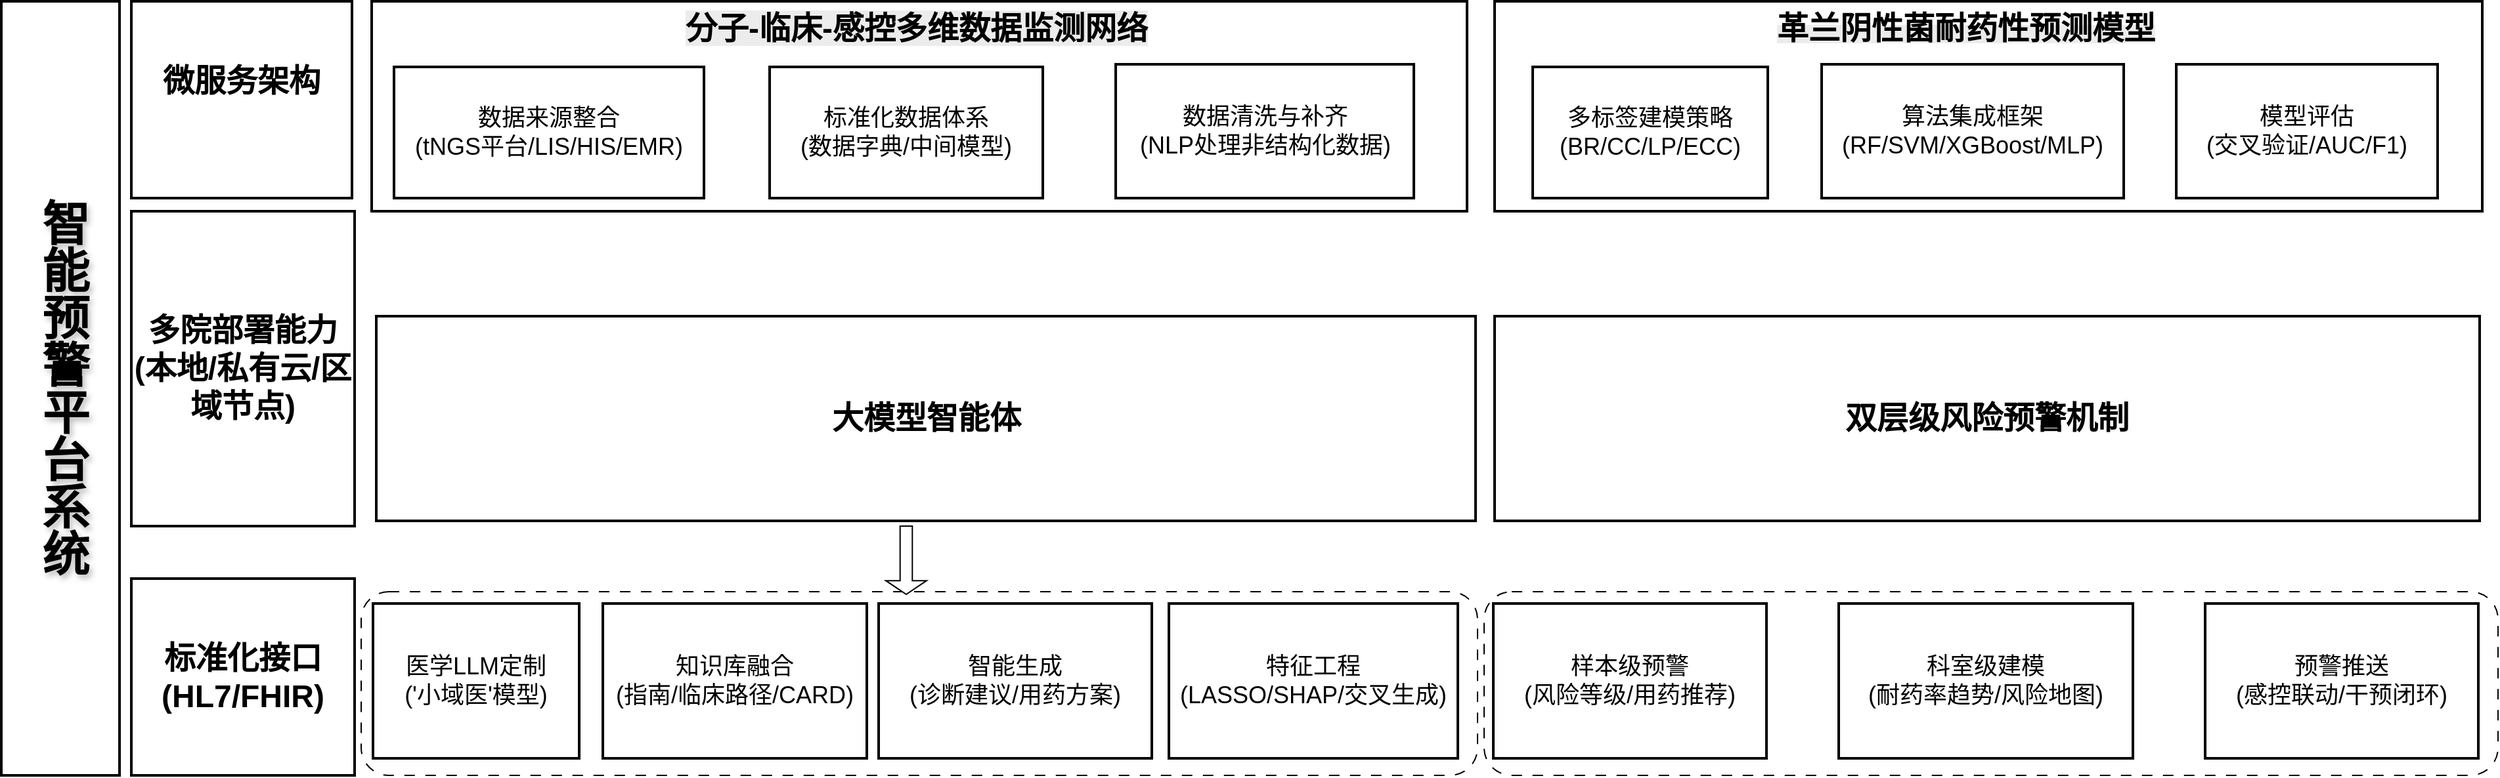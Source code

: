<mxfile version="27.1.4">
  <diagram name="第 1 页" id="MoM5HvEvxiEUrhwyZwke">
    <mxGraphModel dx="1996" dy="1166" grid="1" gridSize="10" guides="1" tooltips="1" connect="1" arrows="1" fold="1" page="1" pageScale="1" pageWidth="827" pageHeight="1169" math="0" shadow="0">
      <root>
        <mxCell id="0" />
        <mxCell id="1" parent="0" />
        <mxCell id="Pc1VlUBRtj1kkJa0Z193-4" value="" style="rounded=1;whiteSpace=wrap;html=1;dashed=1;dashPattern=8 8;" vertex="1" parent="1">
          <mxGeometry x="1210" y="610" width="772" height="140" as="geometry" />
        </mxCell>
        <mxCell id="Pc1VlUBRtj1kkJa0Z193-3" value="" style="rounded=1;whiteSpace=wrap;html=1;dashed=1;dashPattern=8 8;strokeWidth=1;" vertex="1" parent="1">
          <mxGeometry x="355" y="610" width="850" height="140" as="geometry" />
        </mxCell>
        <mxCell id="w4X7jHSgG0uKmDSapHs3-67" value="" style="whiteSpace=wrap;strokeWidth=2;" parent="1" vertex="1">
          <mxGeometry x="1218" y="160" width="752" height="160" as="geometry" />
        </mxCell>
        <mxCell id="w4X7jHSgG0uKmDSapHs3-6" value="" style="whiteSpace=wrap;strokeWidth=2;" parent="1" vertex="1">
          <mxGeometry x="363" y="160" width="834" height="160" as="geometry" />
        </mxCell>
        <mxCell id="w4X7jHSgG0uKmDSapHs3-7" value="数据来源整合&#xa;(tNGS平台/LIS/HIS/EMR)" style="whiteSpace=wrap;strokeWidth=2;fontSize=18;" parent="1" vertex="1">
          <mxGeometry x="380" y="210" width="236" height="100" as="geometry" />
        </mxCell>
        <mxCell id="w4X7jHSgG0uKmDSapHs3-8" value="标准化数据体系&#xa;(数据字典/中间模型)" style="whiteSpace=wrap;strokeWidth=2;fontSize=18;" parent="1" vertex="1">
          <mxGeometry x="666" y="210" width="208" height="100" as="geometry" />
        </mxCell>
        <mxCell id="w4X7jHSgG0uKmDSapHs3-9" value="数据清洗与补齐&#xa;(NLP处理非结构化数据)" style="whiteSpace=wrap;strokeWidth=2;fontSize=18;" parent="1" vertex="1">
          <mxGeometry x="929.5" y="208" width="227" height="102" as="geometry" />
        </mxCell>
        <mxCell id="w4X7jHSgG0uKmDSapHs3-12" value="多标签建模策略&#xa;(BR/CC/LP/ECC)" style="whiteSpace=wrap;strokeWidth=2;fontSize=18;" parent="1" vertex="1">
          <mxGeometry x="1247" y="210" width="179" height="100" as="geometry" />
        </mxCell>
        <mxCell id="w4X7jHSgG0uKmDSapHs3-13" value="算法集成框架&#xa;(RF/SVM/XGBoost/MLP)" style="whiteSpace=wrap;strokeWidth=2;fontSize=18;" parent="1" vertex="1">
          <mxGeometry x="1467" y="208" width="230" height="102" as="geometry" />
        </mxCell>
        <mxCell id="w4X7jHSgG0uKmDSapHs3-14" value="特征工程&#xa;(LASSO/SHAP/交叉生成)" style="whiteSpace=wrap;strokeWidth=2;fontSize=18;" parent="1" vertex="1">
          <mxGeometry x="970" y="619" width="220" height="118" as="geometry" />
        </mxCell>
        <mxCell id="w4X7jHSgG0uKmDSapHs3-15" value="模型评估&#xa;(交叉验证/AUC/F1)" style="whiteSpace=wrap;strokeWidth=2;fontSize=18;" parent="1" vertex="1">
          <mxGeometry x="1737" y="208" width="199" height="102" as="geometry" />
        </mxCell>
        <mxCell id="w4X7jHSgG0uKmDSapHs3-16" value="双层级风险预警机制" style="whiteSpace=wrap;strokeWidth=2;fontSize=24;fontStyle=1" parent="1" vertex="1">
          <mxGeometry x="1218" y="400" width="750" height="156" as="geometry" />
        </mxCell>
        <mxCell id="w4X7jHSgG0uKmDSapHs3-17" value="样本级预警&#xa;(风险等级/用药推荐)" style="whiteSpace=wrap;strokeWidth=2;fontSize=18;" parent="1" vertex="1">
          <mxGeometry x="1217" y="619" width="208" height="118" as="geometry" />
        </mxCell>
        <mxCell id="w4X7jHSgG0uKmDSapHs3-18" value="科室级建模&#xa;(耐药率趋势/风险地图)" style="whiteSpace=wrap;strokeWidth=2;fontSize=18;" parent="1" vertex="1">
          <mxGeometry x="1480" y="619" width="224" height="118" as="geometry" />
        </mxCell>
        <mxCell id="w4X7jHSgG0uKmDSapHs3-19" value="预警推送&#xa;(感控联动/干预闭环)" style="whiteSpace=wrap;strokeWidth=2;fontSize=18;" parent="1" vertex="1">
          <mxGeometry x="1759" y="619" width="208" height="118" as="geometry" />
        </mxCell>
        <mxCell id="w4X7jHSgG0uKmDSapHs3-20" value="大模型智能体" style="whiteSpace=wrap;strokeWidth=2;fontSize=24;fontStyle=1" parent="1" vertex="1">
          <mxGeometry x="366.5" y="400" width="837" height="156" as="geometry" />
        </mxCell>
        <mxCell id="w4X7jHSgG0uKmDSapHs3-21" value="医学LLM定制&#xa;(&#39;小域医&#39;模型)" style="whiteSpace=wrap;strokeWidth=2;fontSize=18;" parent="1" vertex="1">
          <mxGeometry x="364" y="619" width="157" height="118" as="geometry" />
        </mxCell>
        <mxCell id="w4X7jHSgG0uKmDSapHs3-22" value="知识库融合&#xa;(指南/临床路径/CARD)" style="whiteSpace=wrap;strokeWidth=2;fontSize=18;" parent="1" vertex="1">
          <mxGeometry x="539" y="619" width="201" height="118" as="geometry" />
        </mxCell>
        <mxCell id="w4X7jHSgG0uKmDSapHs3-23" value="智能生成&#xa;(诊断建议/用药方案)" style="whiteSpace=wrap;strokeWidth=2;fontSize=18;" parent="1" vertex="1">
          <mxGeometry x="749" y="619" width="208" height="118" as="geometry" />
        </mxCell>
        <mxCell id="w4X7jHSgG0uKmDSapHs3-24" value="智能预警平台系统" style="whiteSpace=wrap;strokeWidth=2;verticalAlign=middle;textShadow=1;textDirection=vertical-rl;fontSize=36;fontStyle=1" parent="1" vertex="1">
          <mxGeometry x="81" y="160" width="90" height="590" as="geometry" />
        </mxCell>
        <mxCell id="w4X7jHSgG0uKmDSapHs3-25" value="微服务架构&#xa;" style="whiteSpace=wrap;strokeWidth=2;fontSize=24;fontStyle=1" parent="1" vertex="1">
          <mxGeometry x="180" y="160" width="168" height="150" as="geometry" />
        </mxCell>
        <mxCell id="w4X7jHSgG0uKmDSapHs3-26" value="多院部署能力&#xa;(本地/私有云/区域节点)" style="whiteSpace=wrap;strokeWidth=2;fontSize=24;fontStyle=1" parent="1" vertex="1">
          <mxGeometry x="180" y="320" width="170" height="240" as="geometry" />
        </mxCell>
        <mxCell id="w4X7jHSgG0uKmDSapHs3-27" value="标准化接口&#xa;(HL7/FHIR)" style="whiteSpace=wrap;strokeWidth=2;fontSize=24;fontStyle=1" parent="1" vertex="1">
          <mxGeometry x="180" y="600" width="170" height="150" as="geometry" />
        </mxCell>
        <mxCell id="w4X7jHSgG0uKmDSapHs3-64" value="&lt;font style=&quot;font-size: 24px;&quot;&gt;&lt;span style=&quot;color: rgb(0, 0, 0); font-family: Helvetica; font-style: normal; font-variant-ligatures: normal; font-variant-caps: normal; letter-spacing: normal; orphans: 2; text-align: center; text-indent: 0px; text-transform: none; widows: 2; word-spacing: 0px; -webkit-text-stroke-width: 0px; white-space: normal; background-color: rgb(236, 236, 236); text-decoration-thickness: initial; text-decoration-style: initial; text-decoration-color: initial; float: none; display: inline !important;&quot;&gt;&lt;font style=&quot;&quot;&gt;分子-临床-感控多维数据&lt;/font&gt;&lt;/span&gt;&lt;span style=&quot;color: rgb(0, 0, 0); font-family: Helvetica; font-style: normal; font-variant-ligatures: normal; font-variant-caps: normal; letter-spacing: normal; orphans: 2; text-align: center; text-indent: 0px; text-transform: none; widows: 2; word-spacing: 0px; -webkit-text-stroke-width: 0px; white-space: normal; background-color: rgb(236, 236, 236); text-decoration-thickness: initial; text-decoration-style: initial; text-decoration-color: initial; float: none; display: inline !important;&quot;&gt;&lt;font style=&quot;&quot;&gt;监测网络&lt;/font&gt;&lt;/span&gt;&lt;/font&gt;" style="text;whiteSpace=wrap;html=1;fontStyle=1" parent="1" vertex="1">
          <mxGeometry x="600" y="160" width="370" height="40" as="geometry" />
        </mxCell>
        <mxCell id="w4X7jHSgG0uKmDSapHs3-65" value="&lt;span style=&quot;color: rgb(0, 0, 0); font-family: Helvetica; font-style: normal; font-variant-ligatures: normal; font-variant-caps: normal; letter-spacing: normal; orphans: 2; text-indent: 0px; text-transform: none; widows: 2; word-spacing: 0px; -webkit-text-stroke-width: 0px; white-space: normal; background-color: rgb(236, 236, 236); text-decoration-thickness: initial; text-decoration-style: initial; text-decoration-color: initial; float: none; display: inline !important;&quot;&gt;&lt;font style=&quot;font-size: 24px;&quot;&gt;革兰阴性菌耐药性预测模型&lt;/font&gt;&lt;/span&gt;" style="text;whiteSpace=wrap;html=1;align=center;fontStyle=1" parent="1" vertex="1">
          <mxGeometry x="1377" y="160" width="400" height="40" as="geometry" />
        </mxCell>
        <mxCell id="Pc1VlUBRtj1kkJa0Z193-8" value="" style="shape=singleArrow;direction=south;whiteSpace=wrap;html=1;" vertex="1" parent="1">
          <mxGeometry x="754.5" y="560" width="31" height="52" as="geometry" />
        </mxCell>
      </root>
    </mxGraphModel>
  </diagram>
</mxfile>
